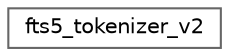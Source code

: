 digraph "Gráfico de Hierarquia de Classes"
{
 // LATEX_PDF_SIZE
  bgcolor="transparent";
  edge [fontname=Helvetica,fontsize=10,labelfontname=Helvetica,labelfontsize=10];
  node [fontname=Helvetica,fontsize=10,shape=box,height=0.2,width=0.4];
  rankdir="LR";
  Node0 [id="Node000000",label="fts5_tokenizer_v2",height=0.2,width=0.4,color="grey40", fillcolor="white", style="filled",URL="$structfts5__tokenizer__v2.html",tooltip=" "];
}
